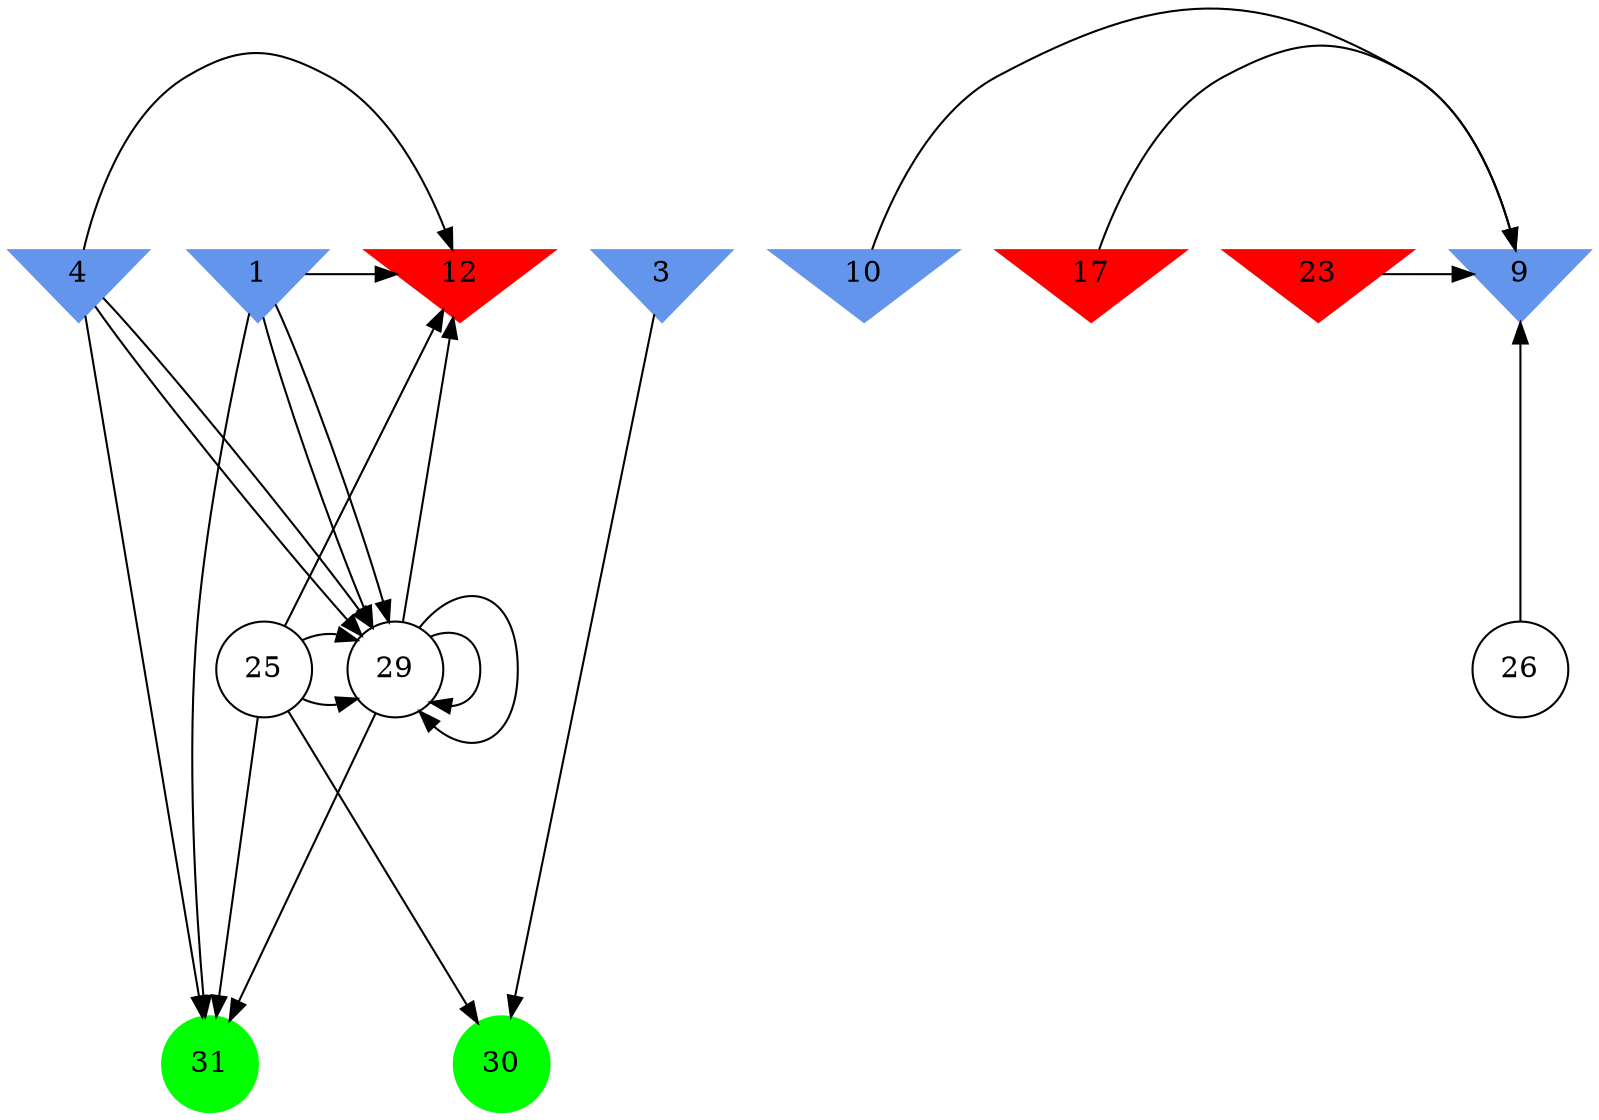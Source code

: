 digraph brain {
	ranksep=2.0;
	1 [shape=invtriangle,style=filled,color=cornflowerblue];
	3 [shape=invtriangle,style=filled,color=cornflowerblue];
	4 [shape=invtriangle,style=filled,color=cornflowerblue];
	9 [shape=invtriangle,style=filled,color=cornflowerblue];
	10 [shape=invtriangle,style=filled,color=cornflowerblue];
	12 [shape=invtriangle,style=filled,color=red];
	17 [shape=invtriangle,style=filled,color=red];
	23 [shape=invtriangle,style=filled,color=red];
	25 [shape=circle,color=black];
	26 [shape=circle,color=black];
	29 [shape=circle,color=black];
	30 [shape=circle,style=filled,color=green];
	31 [shape=circle,style=filled,color=green];
	3	->	30;
	25	->	30;
	1	->	31;
	1	->	12;
	1	->	29;
	1	->	29;
	29	->	31;
	29	->	12;
	29	->	29;
	29	->	29;
	25	->	31;
	25	->	12;
	25	->	29;
	25	->	29;
	4	->	31;
	4	->	12;
	4	->	29;
	4	->	29;
	17	->	9;
	10	->	9;
	26	->	9;
	23	->	9;
	{ rank=same; 1; 3; 4; 9; 10; 12; 17; 23; }
	{ rank=same; 25; 26; 29; }
	{ rank=same; 30; 31; }
}
